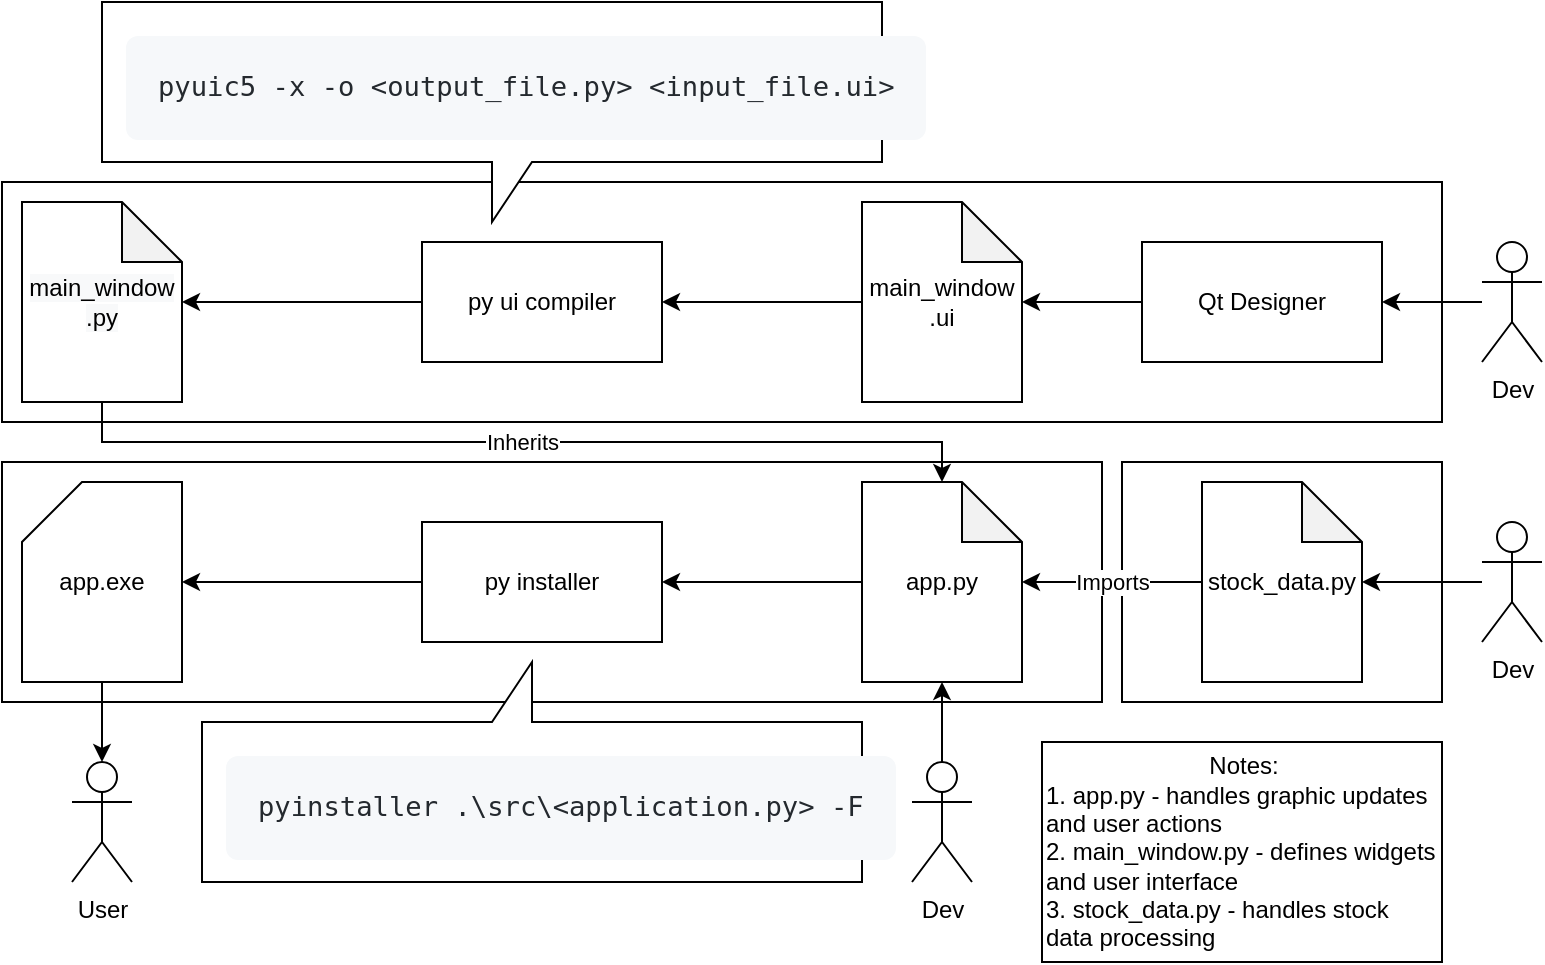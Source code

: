 <mxfile version="13.7.7" type="device"><diagram id="WfuwstufjStaR2fBVYIU" name="Page-1"><mxGraphModel dx="1038" dy="531" grid="1" gridSize="10" guides="1" tooltips="1" connect="1" arrows="1" fold="1" page="1" pageScale="1" pageWidth="850" pageHeight="1100" math="0" shadow="0"><root><mxCell id="0"/><mxCell id="1" parent="0"/><mxCell id="rDjreiRa2JxByU-Be1jA-17" value="" style="rounded=0;whiteSpace=wrap;html=1;" parent="1" vertex="1"><mxGeometry x="60" y="280" width="550" height="120" as="geometry"/></mxCell><mxCell id="rDjreiRa2JxByU-Be1jA-15" value="" style="rounded=0;whiteSpace=wrap;html=1;" parent="1" vertex="1"><mxGeometry x="60" y="140" width="720" height="120" as="geometry"/></mxCell><mxCell id="EjJXuqB2qx8FfUkk7bM_-1" value="" style="shape=callout;whiteSpace=wrap;html=1;perimeter=calloutPerimeter;" vertex="1" parent="1"><mxGeometry x="110" y="50" width="390" height="110" as="geometry"/></mxCell><mxCell id="rDjreiRa2JxByU-Be1jA-7" value="" style="edgeStyle=orthogonalEdgeStyle;rounded=0;orthogonalLoop=1;jettySize=auto;html=1;" parent="1" source="rDjreiRa2JxByU-Be1jA-1" target="rDjreiRa2JxByU-Be1jA-2" edge="1"><mxGeometry relative="1" as="geometry"/></mxCell><mxCell id="rDjreiRa2JxByU-Be1jA-1" value="Qt Designer" style="rounded=0;whiteSpace=wrap;html=1;" parent="1" vertex="1"><mxGeometry x="630" y="170" width="120" height="60" as="geometry"/></mxCell><mxCell id="rDjreiRa2JxByU-Be1jA-10" value="" style="edgeStyle=orthogonalEdgeStyle;rounded=0;orthogonalLoop=1;jettySize=auto;html=1;" parent="1" source="rDjreiRa2JxByU-Be1jA-2" target="rDjreiRa2JxByU-Be1jA-8" edge="1"><mxGeometry relative="1" as="geometry"/></mxCell><mxCell id="rDjreiRa2JxByU-Be1jA-2" value="main_window&lt;br&gt;.ui" style="shape=note;whiteSpace=wrap;html=1;backgroundOutline=1;darkOpacity=0.05;" parent="1" vertex="1"><mxGeometry x="490" y="150" width="80" height="100" as="geometry"/></mxCell><mxCell id="rDjreiRa2JxByU-Be1jA-6" value="" style="edgeStyle=orthogonalEdgeStyle;rounded=0;orthogonalLoop=1;jettySize=auto;html=1;" parent="1" source="rDjreiRa2JxByU-Be1jA-3" target="rDjreiRa2JxByU-Be1jA-1" edge="1"><mxGeometry relative="1" as="geometry"/></mxCell><mxCell id="rDjreiRa2JxByU-Be1jA-3" value="Dev" style="shape=umlActor;verticalLabelPosition=bottom;verticalAlign=top;html=1;outlineConnect=0;" parent="1" vertex="1"><mxGeometry x="800" y="170" width="30" height="60" as="geometry"/></mxCell><mxCell id="rDjreiRa2JxByU-Be1jA-13" value="" style="edgeStyle=orthogonalEdgeStyle;rounded=0;orthogonalLoop=1;jettySize=auto;html=1;" parent="1" source="rDjreiRa2JxByU-Be1jA-8" target="rDjreiRa2JxByU-Be1jA-12" edge="1"><mxGeometry relative="1" as="geometry"/></mxCell><mxCell id="rDjreiRa2JxByU-Be1jA-8" value="py ui compiler" style="rounded=0;whiteSpace=wrap;html=1;" parent="1" vertex="1"><mxGeometry x="270" y="170" width="120" height="60" as="geometry"/></mxCell><mxCell id="rDjreiRa2JxByU-Be1jA-9" value="&lt;pre style=&quot;box-sizing: border-box ; font-family: , &amp;quot;consolas&amp;quot; , &amp;quot;liberation mono&amp;quot; , &amp;quot;menlo&amp;quot; , monospace ; font-size: 13.6px ; margin-top: 0px ; margin-bottom: 16px ; overflow-wrap: normal ; padding: 16px ; overflow: auto ; line-height: 1.45 ; background-color: rgb(246 , 248 , 250) ; border-radius: 6px ; color: rgb(36 , 41 , 46) ; font-style: normal ; font-weight: 400 ; letter-spacing: normal ; text-indent: 0px ; text-transform: none ; word-spacing: 0px&quot;&gt;&lt;code style=&quot;box-sizing: border-box; font-size: 13.6px; padding: 0px; margin: 0px; border-radius: 6px; word-break: normal; border: 0px; display: inline; overflow: visible; line-height: inherit; overflow-wrap: normal;&quot;&gt;pyuic5 -x -o &amp;lt;output_file.py&amp;gt; &amp;lt;input_file.ui&amp;gt;&lt;/code&gt;&lt;/pre&gt;" style="text;whiteSpace=wrap;html=1;" parent="1" vertex="1"><mxGeometry x="120" y="60" width="390" height="80" as="geometry"/></mxCell><mxCell id="rDjreiRa2JxByU-Be1jA-24" value="Inherits" style="edgeStyle=orthogonalEdgeStyle;rounded=0;orthogonalLoop=1;jettySize=auto;html=1;" parent="1" source="rDjreiRa2JxByU-Be1jA-12" target="rDjreiRa2JxByU-Be1jA-23" edge="1"><mxGeometry relative="1" as="geometry"><Array as="points"><mxPoint x="110" y="270"/><mxPoint x="530" y="270"/></Array></mxGeometry></mxCell><mxCell id="rDjreiRa2JxByU-Be1jA-12" value="&lt;span style=&quot;color: rgb(0 , 0 , 0) ; font-family: &amp;#34;helvetica&amp;#34; ; font-size: 12px ; font-style: normal ; font-weight: 400 ; letter-spacing: normal ; text-align: center ; text-indent: 0px ; text-transform: none ; word-spacing: 0px ; background-color: rgb(248 , 249 , 250) ; display: inline ; float: none&quot;&gt;main_window&lt;/span&gt;&lt;br style=&quot;color: rgb(0 , 0 , 0) ; font-family: &amp;#34;helvetica&amp;#34; ; font-size: 12px ; font-style: normal ; font-weight: 400 ; letter-spacing: normal ; text-align: center ; text-indent: 0px ; text-transform: none ; word-spacing: 0px ; background-color: rgb(248 , 249 , 250)&quot;&gt;&lt;span style=&quot;color: rgb(0 , 0 , 0) ; font-family: &amp;#34;helvetica&amp;#34; ; font-size: 12px ; font-style: normal ; font-weight: 400 ; letter-spacing: normal ; text-align: center ; text-indent: 0px ; text-transform: none ; word-spacing: 0px ; background-color: rgb(248 , 249 , 250) ; display: inline ; float: none&quot;&gt;.py&lt;/span&gt;" style="shape=note;whiteSpace=wrap;html=1;backgroundOutline=1;darkOpacity=0.05;" parent="1" vertex="1"><mxGeometry x="70" y="150" width="80" height="100" as="geometry"/></mxCell><mxCell id="rDjreiRa2JxByU-Be1jA-16" value="" style="rounded=0;whiteSpace=wrap;html=1;" parent="1" vertex="1"><mxGeometry x="620" y="280" width="160" height="120" as="geometry"/></mxCell><mxCell id="rDjreiRa2JxByU-Be1jA-20" value="" style="edgeStyle=orthogonalEdgeStyle;rounded=0;orthogonalLoop=1;jettySize=auto;html=1;" parent="1" source="rDjreiRa2JxByU-Be1jA-18" target="rDjreiRa2JxByU-Be1jA-19" edge="1"><mxGeometry relative="1" as="geometry"/></mxCell><mxCell id="rDjreiRa2JxByU-Be1jA-18" value="Dev" style="shape=umlActor;verticalLabelPosition=bottom;verticalAlign=top;html=1;outlineConnect=0;" parent="1" vertex="1"><mxGeometry x="800" y="310" width="30" height="60" as="geometry"/></mxCell><mxCell id="rDjreiRa2JxByU-Be1jA-25" value="Imports" style="edgeStyle=orthogonalEdgeStyle;rounded=0;orthogonalLoop=1;jettySize=auto;html=1;" parent="1" source="rDjreiRa2JxByU-Be1jA-19" target="rDjreiRa2JxByU-Be1jA-23" edge="1"><mxGeometry relative="1" as="geometry"/></mxCell><mxCell id="rDjreiRa2JxByU-Be1jA-19" value="stock_data.py" style="shape=note;whiteSpace=wrap;html=1;backgroundOutline=1;darkOpacity=0.05;" parent="1" vertex="1"><mxGeometry x="660" y="290" width="80" height="100" as="geometry"/></mxCell><mxCell id="rDjreiRa2JxByU-Be1jA-27" style="edgeStyle=orthogonalEdgeStyle;rounded=0;orthogonalLoop=1;jettySize=auto;html=1;" parent="1" source="rDjreiRa2JxByU-Be1jA-23" target="rDjreiRa2JxByU-Be1jA-26" edge="1"><mxGeometry relative="1" as="geometry"/></mxCell><mxCell id="rDjreiRa2JxByU-Be1jA-23" value="app.py" style="shape=note;whiteSpace=wrap;html=1;backgroundOutline=1;darkOpacity=0.05;" parent="1" vertex="1"><mxGeometry x="490" y="290" width="80" height="100" as="geometry"/></mxCell><mxCell id="rDjreiRa2JxByU-Be1jA-30" style="edgeStyle=orthogonalEdgeStyle;rounded=0;orthogonalLoop=1;jettySize=auto;html=1;" parent="1" source="rDjreiRa2JxByU-Be1jA-26" target="rDjreiRa2JxByU-Be1jA-29" edge="1"><mxGeometry relative="1" as="geometry"/></mxCell><mxCell id="rDjreiRa2JxByU-Be1jA-26" value="py installer" style="rounded=0;whiteSpace=wrap;html=1;" parent="1" vertex="1"><mxGeometry x="270" y="310" width="120" height="60" as="geometry"/></mxCell><mxCell id="rDjreiRa2JxByU-Be1jA-32" style="edgeStyle=orthogonalEdgeStyle;rounded=0;orthogonalLoop=1;jettySize=auto;html=1;" parent="1" source="rDjreiRa2JxByU-Be1jA-29" target="rDjreiRa2JxByU-Be1jA-31" edge="1"><mxGeometry relative="1" as="geometry"/></mxCell><mxCell id="rDjreiRa2JxByU-Be1jA-29" value="app.exe" style="shape=card;whiteSpace=wrap;html=1;" parent="1" vertex="1"><mxGeometry x="70" y="290" width="80" height="100" as="geometry"/></mxCell><mxCell id="rDjreiRa2JxByU-Be1jA-31" value="User" style="shape=umlActor;verticalLabelPosition=bottom;verticalAlign=top;html=1;outlineConnect=0;" parent="1" vertex="1"><mxGeometry x="95" y="430" width="30" height="60" as="geometry"/></mxCell><mxCell id="rDjreiRa2JxByU-Be1jA-34" value="" style="edgeStyle=orthogonalEdgeStyle;rounded=0;orthogonalLoop=1;jettySize=auto;html=1;" parent="1" source="rDjreiRa2JxByU-Be1jA-33" target="rDjreiRa2JxByU-Be1jA-23" edge="1"><mxGeometry relative="1" as="geometry"/></mxCell><mxCell id="rDjreiRa2JxByU-Be1jA-33" value="Dev" style="shape=umlActor;verticalLabelPosition=bottom;verticalAlign=top;html=1;outlineConnect=0;" parent="1" vertex="1"><mxGeometry x="515" y="430" width="30" height="60" as="geometry"/></mxCell><mxCell id="EjJXuqB2qx8FfUkk7bM_-3" value="&lt;div style=&quot;text-align: center&quot;&gt;&lt;span&gt;Notes:&lt;/span&gt;&lt;/div&gt;1. app.py - handles graphic updates and user actions&lt;br&gt;2. main_window.py - defines widgets and user interface&lt;br&gt;3. stock_data.py - handles stock data processing" style="rounded=0;whiteSpace=wrap;html=1;align=left;" vertex="1" parent="1"><mxGeometry x="580" y="420" width="200" height="110" as="geometry"/></mxCell><mxCell id="EjJXuqB2qx8FfUkk7bM_-4" value="" style="group" vertex="1" connectable="0" parent="1"><mxGeometry x="160" y="380" width="340" height="120" as="geometry"/></mxCell><mxCell id="EjJXuqB2qx8FfUkk7bM_-2" value="" style="shape=callout;whiteSpace=wrap;html=1;perimeter=calloutPerimeter;rotation=-180;" vertex="1" parent="EjJXuqB2qx8FfUkk7bM_-4"><mxGeometry width="330" height="110" as="geometry"/></mxCell><mxCell id="rDjreiRa2JxByU-Be1jA-28" value="&lt;pre style=&quot;box-sizing: border-box ; font-family: , &amp;quot;consolas&amp;quot; , &amp;quot;liberation mono&amp;quot; , &amp;quot;menlo&amp;quot; , monospace ; font-size: 13.6px ; margin-top: 0px ; margin-bottom: 16px ; overflow-wrap: normal ; padding: 16px ; overflow: auto ; line-height: 1.45 ; background-color: rgb(246 , 248 , 250) ; border-radius: 6px ; color: rgb(36 , 41 , 46) ; font-style: normal ; font-weight: 400 ; letter-spacing: normal ; text-indent: 0px ; text-transform: none ; word-spacing: 0px&quot;&gt;&lt;code style=&quot;box-sizing: border-box; font-size: 13.6px; padding: 0px; margin: 0px; border-radius: 6px; word-break: normal; border: 0px; display: inline; overflow: visible; line-height: inherit; overflow-wrap: normal;&quot;&gt;pyinstaller .\src\&amp;lt;application.py&amp;gt; -F&lt;/code&gt;&lt;/pre&gt;" style="text;whiteSpace=wrap;html=1;" parent="EjJXuqB2qx8FfUkk7bM_-4" vertex="1"><mxGeometry x="10" y="40" width="330" height="80" as="geometry"/></mxCell></root></mxGraphModel></diagram></mxfile>